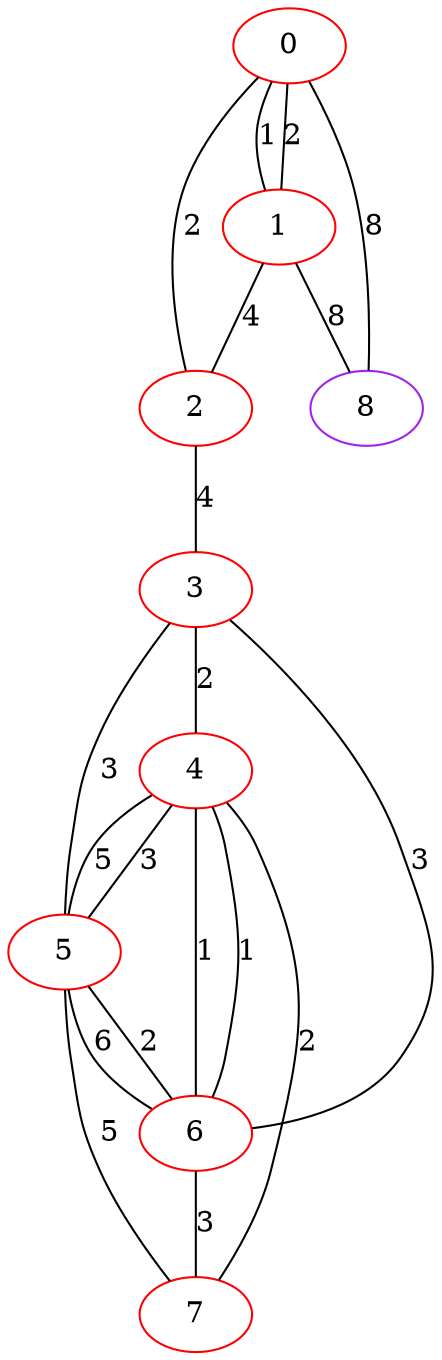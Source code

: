 graph "" {
0 [color=red, weight=1];
1 [color=red, weight=1];
2 [color=red, weight=1];
3 [color=red, weight=1];
4 [color=red, weight=1];
5 [color=red, weight=1];
6 [color=red, weight=1];
7 [color=red, weight=1];
8 [color=purple, weight=4];
0 -- 8  [key=0, label=8];
0 -- 1  [key=0, label=1];
0 -- 1  [key=1, label=2];
0 -- 2  [key=0, label=2];
1 -- 8  [key=0, label=8];
1 -- 2  [key=0, label=4];
2 -- 3  [key=0, label=4];
3 -- 4  [key=0, label=2];
3 -- 5  [key=0, label=3];
3 -- 6  [key=0, label=3];
4 -- 5  [key=0, label=3];
4 -- 5  [key=1, label=5];
4 -- 6  [key=0, label=1];
4 -- 6  [key=1, label=1];
4 -- 7  [key=0, label=2];
5 -- 6  [key=0, label=2];
5 -- 6  [key=1, label=6];
5 -- 7  [key=0, label=5];
6 -- 7  [key=0, label=3];
}
